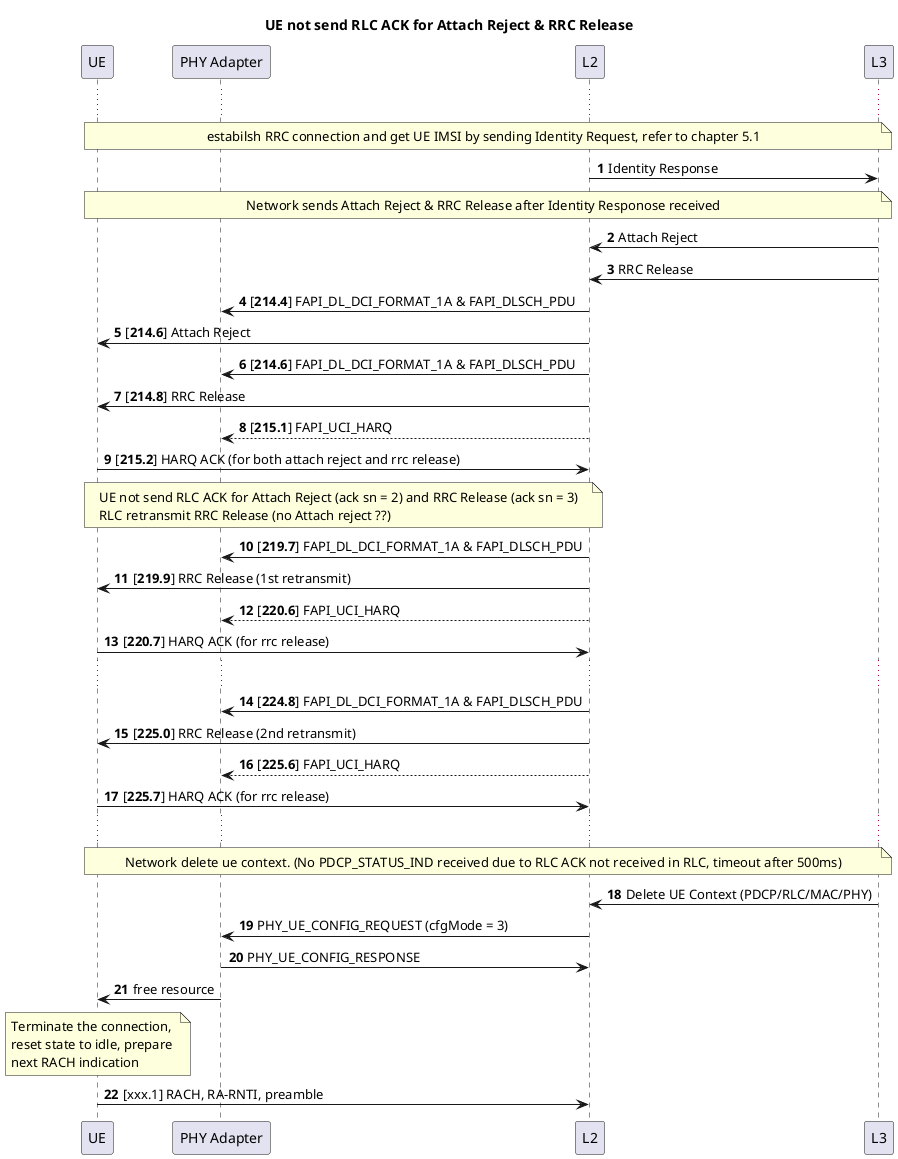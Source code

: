 @startuml
autonumber
title UE not send RLC ACK for Attach Reject & RRC Release

participant "UE" as ue
participant "PHY Adapter" as phy
participant "L2" as l2
participant "L3" as l3

...

note over ue, l3
estabilsh RRC connection and get UE IMSI by sending Identity Request, refer to chapter 5.1
end note

l2 -> l3 : Identity Response

note over ue, l3
Network sends Attach Reject & RRC Release after Identity Responose received
end note

l3 -> l2 : Attach Reject 
l3 -> l2 : RRC Release

l2 -> phy : [**214.4**] FAPI_DL_DCI_FORMAT_1A & FAPI_DLSCH_PDU
l2 -> ue : [**214.6**] Attach Reject

l2 -> phy : [**214.6**] FAPI_DL_DCI_FORMAT_1A & FAPI_DLSCH_PDU
l2 -> ue : [**214.8**] RRC Release

l2 --> phy : [**215.1**] FAPI_UCI_HARQ
ue -> l2 : [**215.2**] HARQ ACK (for both attach reject and rrc release)

note over ue, l2
UE not send RLC ACK for Attach Reject (ack sn = 2) and RRC Release (ack sn = 3)
RLC retransmit RRC Release (no Attach reject ??)
end note

l2 -> phy : [**219.7**] FAPI_DL_DCI_FORMAT_1A & FAPI_DLSCH_PDU
l2 -> ue : [**219.9**] RRC Release (1st retransmit)

l2 --> phy : [**220.6**] FAPI_UCI_HARQ
ue -> l2 : [**220.7**] HARQ ACK (for rrc release)

...

l2 -> phy : [**224.8**] FAPI_DL_DCI_FORMAT_1A & FAPI_DLSCH_PDU
l2 -> ue : [**225.0**] RRC Release (2nd retransmit)

l2 --> phy : [**225.6**] FAPI_UCI_HARQ
ue -> l2 : [**225.7**] HARQ ACK (for rrc release)

...

note over ue, l3
Network delete ue context. (No PDCP_STATUS_IND received due to RLC ACK not received in RLC, timeout after 500ms)
end note

l3 -> l2 : Delete UE Context (PDCP/RLC/MAC/PHY)

l2 -> phy : PHY_UE_CONFIG_REQUEST (cfgMode = 3)
phy -> l2 : PHY_UE_CONFIG_RESPONSE
phy -> ue : free resource

note over ue
Terminate the connection, 
reset state to idle, prepare
next RACH indication 
end note

ue -> l2 : [xxx.1] RACH, RA-RNTI, preamble

@enduml